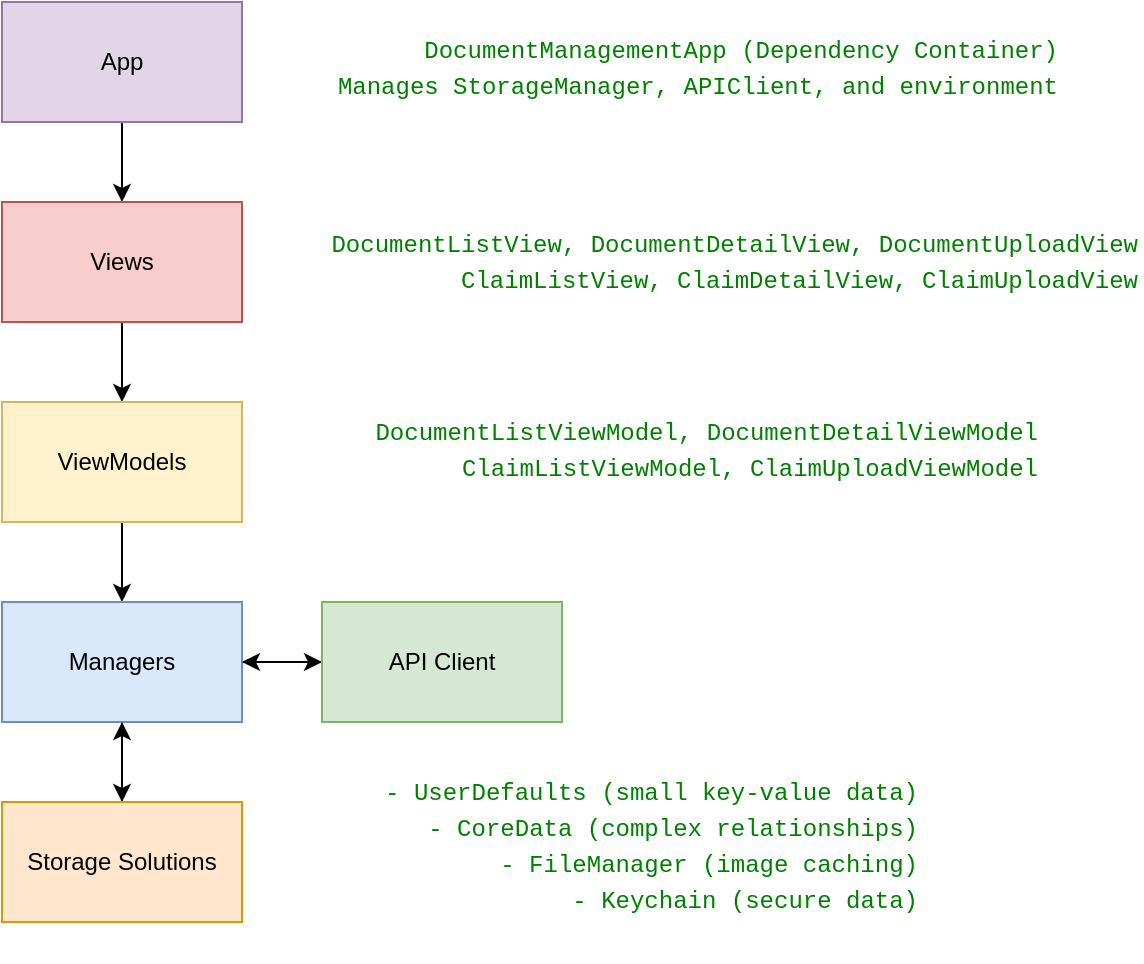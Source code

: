 <mxfile version="26.0.16">
  <diagram name="Page-1" id="9vul6DkKsJCGGnL2J6Hp">
    <mxGraphModel dx="2074" dy="1214" grid="1" gridSize="10" guides="1" tooltips="1" connect="1" arrows="1" fold="1" page="1" pageScale="1" pageWidth="850" pageHeight="1100" math="0" shadow="0">
      <root>
        <mxCell id="0" />
        <mxCell id="1" parent="0" />
        <mxCell id="VO4-Qk8SYvhc6-1kEWxg-9" style="edgeStyle=orthogonalEdgeStyle;rounded=0;orthogonalLoop=1;jettySize=auto;html=1;exitX=0.5;exitY=1;exitDx=0;exitDy=0;entryX=0.5;entryY=0;entryDx=0;entryDy=0;" parent="1" source="VO4-Qk8SYvhc6-1kEWxg-1" target="VO4-Qk8SYvhc6-1kEWxg-2" edge="1">
          <mxGeometry relative="1" as="geometry" />
        </mxCell>
        <mxCell id="VO4-Qk8SYvhc6-1kEWxg-1" value="App" style="rounded=0;whiteSpace=wrap;html=1;fillColor=#e1d5e7;strokeColor=#9673a6;" parent="1" vertex="1">
          <mxGeometry x="110" y="80" width="120" height="60" as="geometry" />
        </mxCell>
        <mxCell id="VO4-Qk8SYvhc6-1kEWxg-10" style="edgeStyle=orthogonalEdgeStyle;rounded=0;orthogonalLoop=1;jettySize=auto;html=1;exitX=0.5;exitY=1;exitDx=0;exitDy=0;" parent="1" source="VO4-Qk8SYvhc6-1kEWxg-2" target="VO4-Qk8SYvhc6-1kEWxg-3" edge="1">
          <mxGeometry relative="1" as="geometry" />
        </mxCell>
        <mxCell id="VO4-Qk8SYvhc6-1kEWxg-2" value="Views" style="rounded=0;whiteSpace=wrap;html=1;fillColor=#f8cecc;strokeColor=#b85450;" parent="1" vertex="1">
          <mxGeometry x="110" y="180" width="120" height="60" as="geometry" />
        </mxCell>
        <mxCell id="VO4-Qk8SYvhc6-1kEWxg-11" style="edgeStyle=orthogonalEdgeStyle;rounded=0;orthogonalLoop=1;jettySize=auto;html=1;exitX=0.5;exitY=1;exitDx=0;exitDy=0;entryX=0.5;entryY=0;entryDx=0;entryDy=0;" parent="1" source="VO4-Qk8SYvhc6-1kEWxg-3" target="VO4-Qk8SYvhc6-1kEWxg-4" edge="1">
          <mxGeometry relative="1" as="geometry" />
        </mxCell>
        <mxCell id="VO4-Qk8SYvhc6-1kEWxg-3" value="ViewModels" style="rounded=0;whiteSpace=wrap;html=1;fillColor=#fff2cc;strokeColor=#d6b656;" parent="1" vertex="1">
          <mxGeometry x="110" y="280" width="120" height="60" as="geometry" />
        </mxCell>
        <mxCell id="VO4-Qk8SYvhc6-1kEWxg-12" style="edgeStyle=orthogonalEdgeStyle;rounded=0;orthogonalLoop=1;jettySize=auto;html=1;exitX=0.5;exitY=1;exitDx=0;exitDy=0;" parent="1" source="VO4-Qk8SYvhc6-1kEWxg-4" target="VO4-Qk8SYvhc6-1kEWxg-5" edge="1">
          <mxGeometry relative="1" as="geometry" />
        </mxCell>
        <mxCell id="Q1JWWgeyj55rmk5bUoYi-2" style="edgeStyle=orthogonalEdgeStyle;rounded=0;orthogonalLoop=1;jettySize=auto;html=1;exitX=1;exitY=0.5;exitDx=0;exitDy=0;" parent="1" source="VO4-Qk8SYvhc6-1kEWxg-4" edge="1">
          <mxGeometry relative="1" as="geometry">
            <mxPoint x="270" y="410" as="targetPoint" />
          </mxGeometry>
        </mxCell>
        <mxCell id="VO4-Qk8SYvhc6-1kEWxg-4" value="Managers" style="rounded=0;whiteSpace=wrap;html=1;fillColor=#dae8fc;strokeColor=#6c8ebf;" parent="1" vertex="1">
          <mxGeometry x="110" y="380" width="120" height="60" as="geometry" />
        </mxCell>
        <mxCell id="Q1JWWgeyj55rmk5bUoYi-1" style="edgeStyle=orthogonalEdgeStyle;rounded=0;orthogonalLoop=1;jettySize=auto;html=1;" parent="1" source="VO4-Qk8SYvhc6-1kEWxg-5" target="VO4-Qk8SYvhc6-1kEWxg-4" edge="1">
          <mxGeometry relative="1" as="geometry" />
        </mxCell>
        <mxCell id="VO4-Qk8SYvhc6-1kEWxg-5" value="Storage Solutions" style="rounded=0;whiteSpace=wrap;html=1;fillColor=#ffe6cc;strokeColor=#d79b00;" parent="1" vertex="1">
          <mxGeometry x="110" y="480" width="120" height="60" as="geometry" />
        </mxCell>
        <mxCell id="VO4-Qk8SYvhc6-1kEWxg-13" style="edgeStyle=orthogonalEdgeStyle;rounded=0;orthogonalLoop=1;jettySize=auto;html=1;exitX=0;exitY=0.5;exitDx=0;exitDy=0;" parent="1" source="VO4-Qk8SYvhc6-1kEWxg-6" target="VO4-Qk8SYvhc6-1kEWxg-4" edge="1">
          <mxGeometry relative="1" as="geometry" />
        </mxCell>
        <mxCell id="VO4-Qk8SYvhc6-1kEWxg-6" value="API Client" style="rounded=0;whiteSpace=wrap;html=1;fillColor=#d5e8d4;strokeColor=#82b366;" parent="1" vertex="1">
          <mxGeometry x="270" y="380" width="120" height="60" as="geometry" />
        </mxCell>
        <mxCell id="VO4-Qk8SYvhc6-1kEWxg-15" value="&lt;div style=&quot;background-color: rgb(255, 255, 255); font-family: Menlo, Monaco, &amp;quot;Courier New&amp;quot;, monospace; line-height: 18px; white-space: pre;&quot;&gt;&lt;div&gt;&lt;span style=&quot;color: rgb(0, 128, 0);&quot;&gt;DocumentManagementApp (Dependency Container)&lt;/span&gt;&lt;/div&gt;&lt;div&gt;&lt;span style=&quot;color: rgb(0, 128, 0);&quot;&gt;Manages StorageManager, APIClient, and environment&lt;/span&gt;&lt;/div&gt;&lt;/div&gt;" style="text;strokeColor=none;align=right;fillColor=none;html=1;verticalAlign=middle;whiteSpace=wrap;rounded=0;" parent="1" vertex="1">
          <mxGeometry x="270" y="100" width="370" height="25" as="geometry" />
        </mxCell>
        <mxCell id="VO4-Qk8SYvhc6-1kEWxg-16" value="&lt;div style=&quot;background-color: rgb(255, 255, 255); font-family: Menlo, Monaco, &amp;quot;Courier New&amp;quot;, monospace; line-height: 18px; white-space: pre;&quot;&gt;&lt;div style=&quot;line-height: 18px;&quot;&gt;&lt;span style=&quot;color: rgb(0, 128, 0);&quot;&gt;DocumentListView, DocumentDetailView, DocumentUploadView&lt;/span&gt;&lt;/div&gt;&lt;div style=&quot;line-height: 18px;&quot;&gt;&lt;span style=&quot;color: rgb(0, 128, 0);&quot;&gt;ClaimListView, ClaimDetailView, ClaimUploadView&lt;/span&gt;&lt;/div&gt;&lt;/div&gt;" style="text;strokeColor=none;align=right;fillColor=none;html=1;verticalAlign=middle;whiteSpace=wrap;rounded=0;" parent="1" vertex="1">
          <mxGeometry x="280" y="190" width="400" height="40" as="geometry" />
        </mxCell>
        <mxCell id="VO4-Qk8SYvhc6-1kEWxg-17" value="&lt;div style=&quot;font-style: normal; font-variant-caps: normal; font-weight: normal; letter-spacing: normal; text-indent: 0px; text-transform: none; word-spacing: 0px; -webkit-text-stroke-width: 0px; text-decoration: none; color: rgb(0, 0, 0); background-color: rgb(255, 255, 255); font-family: Menlo, Monaco, &amp;quot;Courier New&amp;quot;, monospace; font-size: 12px; line-height: 18px; white-space: pre;&quot;&gt;&lt;div style=&quot;color: rgb(0, 0, 0); line-height: 18px;&quot;&gt;&lt;div&gt;&lt;span style=&quot;color: rgb(0, 128, 0);&quot;&gt;DocumentListViewModel, DocumentDetailViewModel&lt;/span&gt;&lt;/div&gt;&lt;div&gt;&lt;span style=&quot;color: rgb(0, 128, 0);&quot;&gt;ClaimListViewModel, ClaimUploadViewModel&lt;/span&gt;&lt;/div&gt;&lt;/div&gt;&lt;/div&gt;" style="text;whiteSpace=wrap;html=1;align=right;" parent="1" vertex="1">
          <mxGeometry x="280" y="280" width="350" height="60" as="geometry" />
        </mxCell>
        <mxCell id="VO4-Qk8SYvhc6-1kEWxg-18" value="&lt;div style=&quot;font-style: normal; font-variant-caps: normal; font-weight: normal; letter-spacing: normal; text-indent: 0px; text-transform: none; word-spacing: 0px; -webkit-text-stroke-width: 0px; text-decoration: none; color: rgb(0, 0, 0); background-color: rgb(255, 255, 255); font-family: Menlo, Monaco, &amp;quot;Courier New&amp;quot;, monospace; font-size: 12px; line-height: 18px; white-space: pre;&quot;&gt;&lt;div&gt;&lt;span style=&quot;color: rgb(0, 128, 0);&quot;&gt;- UserDefaults (small key-value data)&lt;/span&gt;&lt;/div&gt;&lt;div&gt;&lt;span style=&quot;color: rgb(0, 128, 0);&quot;&gt;- CoreData (complex relationships)&lt;/span&gt;&lt;/div&gt;&lt;div&gt;&lt;span style=&quot;color: rgb(0, 128, 0);&quot;&gt;- FileManager (image caching)&lt;/span&gt;&lt;/div&gt;&lt;div&gt;&lt;span style=&quot;color: rgb(0, 128, 0);&quot;&gt;- Keychain (secure data)&lt;/span&gt;&lt;/div&gt;&lt;/div&gt;" style="text;whiteSpace=wrap;html=1;align=right;" parent="1" vertex="1">
          <mxGeometry x="280" y="460" width="290" height="100" as="geometry" />
        </mxCell>
      </root>
    </mxGraphModel>
  </diagram>
</mxfile>
